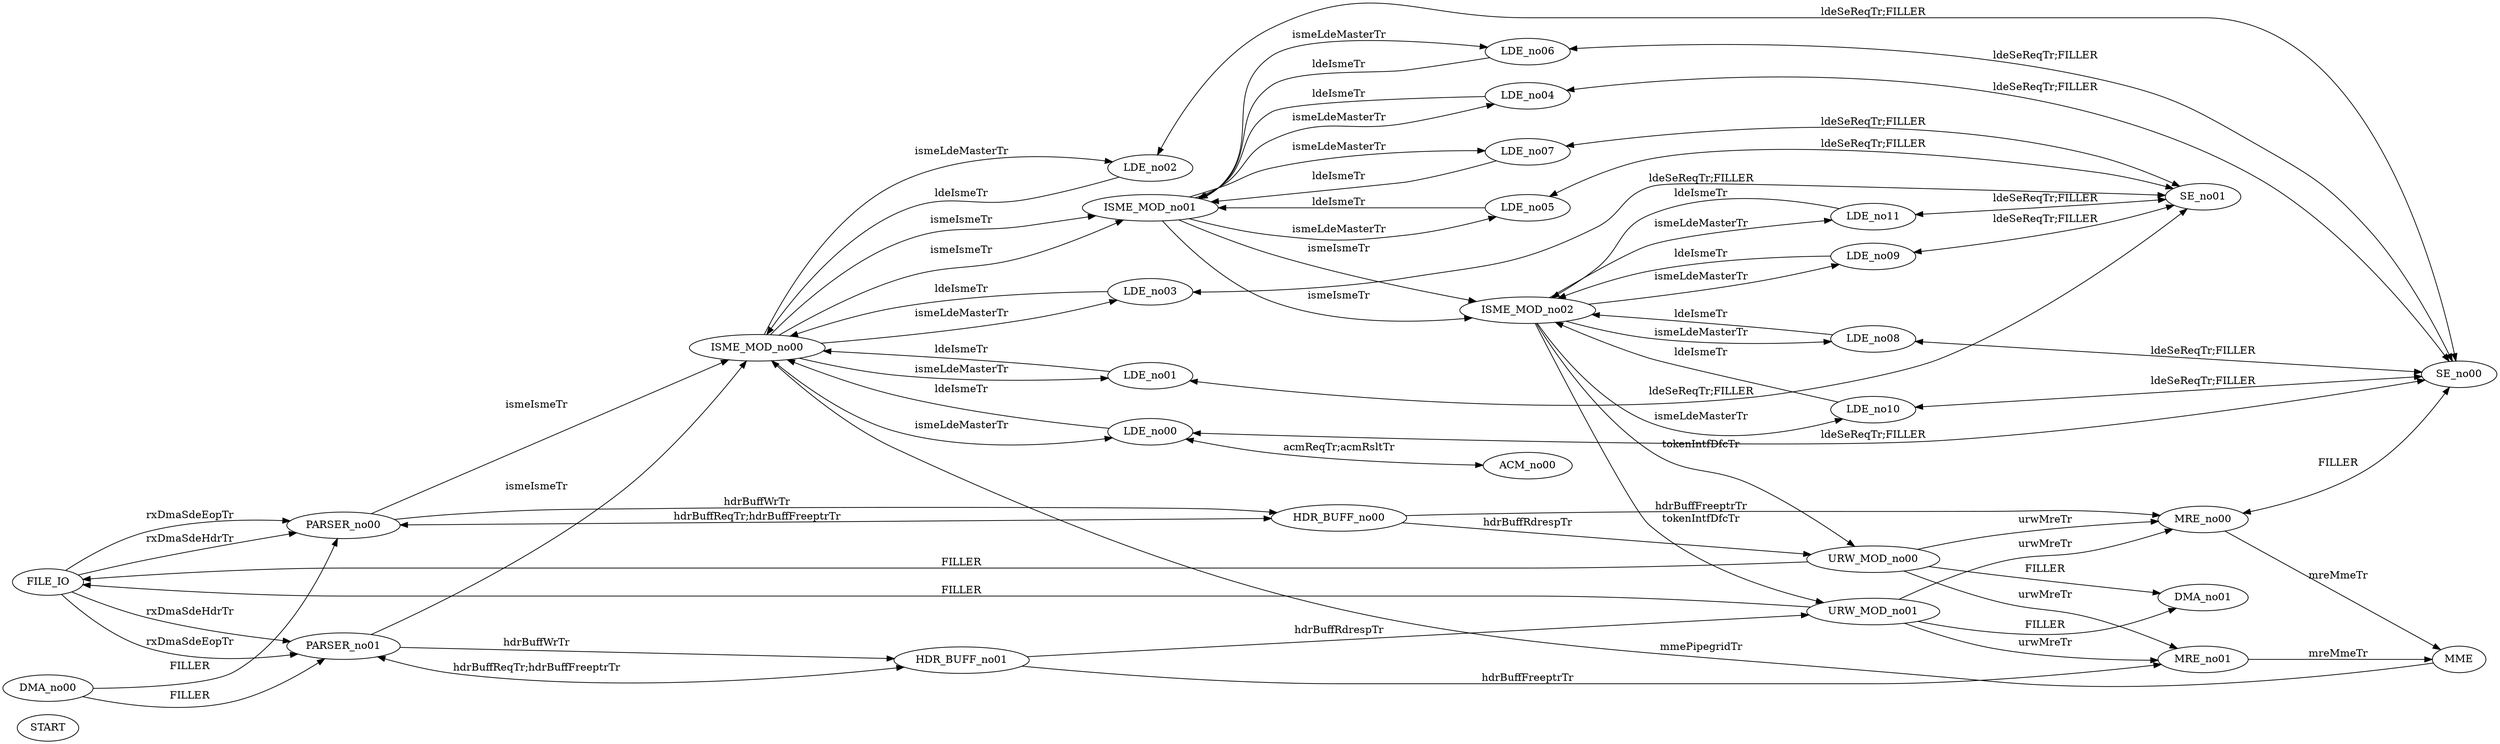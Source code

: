 digraph modules {
ranksep=2.0
weight=0.5
rankdir=LR
START    [image="thread.png"]
FILE_IO  [image="function.png"]
LDE_no00 [image="function.png"]
LDE_no01 [image="function.png"]
LDE_no02 [image="function.png"]
LDE_no03 [image="function.png"]
LDE_no04 [image="function.png"]
LDE_no05 [image="function.png"]
LDE_no06 [image="function.png"]
LDE_no07 [image="function.png"]
LDE_no08 [image="function.png"]
LDE_no09 [image="function.png"]
LDE_no10 [image="function.png"]
LDE_no11 [image="function.png"]
ISME_MOD_no00 [image="function.png"]
ISME_MOD_no01 [image="function.png"]
ISME_MOD_no02 [image="function.png"]
PARSER_no00 [image="function.png"]
PARSER_no01 [image="function.png"]
URW_MOD_no00 [image="function.png"]
URW_MOD_no01 [image="function.png"]
MRE_no00 [image="function.png"]
MRE_no01 [image="function.png"]
SE_no00 [image="function.png"]
SE_no01 [image="function.png"]
DMA_no00 [image="function.png"]
DMA_no01 [image="function.png"]
HDR_BUFF_no00 [image="function.png"]
HDR_BUFF_no01 [image="function.png"]
MME [image="function.png"]
ACM_no00 [image="function.png"]

FILE_IO -> PARSER_no00 [label="rxDmaSdeHdrTr"]
FILE_IO -> PARSER_no01 [label="rxDmaSdeHdrTr"]
FILE_IO -> PARSER_no00 [label="rxDmaSdeEopTr"]
FILE_IO -> PARSER_no01 [label="rxDmaSdeEopTr"]

DMA_no00 -> PARSER_no00 [label="FILLER"]
DMA_no00 -> PARSER_no01 [label="FILLER"]
PARSER_no00 -> ISME_MOD_no00 [label="ismeIsmeTr"]
PARSER_no01 -> ISME_MOD_no00 [label="ismeIsmeTr"]
PARSER_no00 -> HDR_BUFF_no00 [label="hdrBuffReqTr;hdrBuffFreeptrTr",dir=both]
PARSER_no00 -> HDR_BUFF_no00 [label="hdrBuffWrTr"]
PARSER_no01 -> HDR_BUFF_no01 [label="hdrBuffReqTr;hdrBuffFreeptrTr",dir=both]
PARSER_no01 -> HDR_BUFF_no01 [label="hdrBuffWrTr"]

ISME_MOD_no00 -> LDE_no00 [label="ismeLdeMasterTr"]
LDE_no00 -> ISME_MOD_no00 [label="ldeIsmeTr"]

ISME_MOD_no00 -> LDE_no01 [label="ismeLdeMasterTr"]
LDE_no01 -> ISME_MOD_no00 [label="ldeIsmeTr"]

ISME_MOD_no00 -> LDE_no02 [label="ismeLdeMasterTr"]
LDE_no02 -> ISME_MOD_no00 [label="ldeIsmeTr"]

ISME_MOD_no00 -> LDE_no03 [label="ismeLdeMasterTr"]
LDE_no03 -> ISME_MOD_no00 [label="ldeIsmeTr"]

ISME_MOD_no01 -> LDE_no04 [label="ismeLdeMasterTr"]
LDE_no04 -> ISME_MOD_no01 [label="ldeIsmeTr"]

ISME_MOD_no01 -> LDE_no05 [label="ismeLdeMasterTr"]
LDE_no05 -> ISME_MOD_no01 [label="ldeIsmeTr"]

ISME_MOD_no01 -> LDE_no06 [label="ismeLdeMasterTr"]
LDE_no06 -> ISME_MOD_no01 [label="ldeIsmeTr"]

ISME_MOD_no01 -> LDE_no07 [label="ismeLdeMasterTr"]
LDE_no07 -> ISME_MOD_no01 [label="ldeIsmeTr"]

ISME_MOD_no02 -> LDE_no08 [label="ismeLdeMasterTr"]
LDE_no08 -> ISME_MOD_no02 [label="ldeIsmeTr"]

ISME_MOD_no02 -> LDE_no09 [label="ismeLdeMasterTr"]
LDE_no09 -> ISME_MOD_no02 [label="ldeIsmeTr"]

ISME_MOD_no02 -> LDE_no10 [label="ismeLdeMasterTr"]
LDE_no10 -> ISME_MOD_no02 [label="ldeIsmeTr"]

ISME_MOD_no02 -> LDE_no11 [label="ismeLdeMasterTr"]
LDE_no11 -> ISME_MOD_no02 [label="ldeIsmeTr"]

ISME_MOD_no00 -> ISME_MOD_no01 [label="ismeIsmeTr"]
ISME_MOD_no00 -> ISME_MOD_no01 [label="ismeIsmeTr"]
ISME_MOD_no01 -> ISME_MOD_no02 [label="ismeIsmeTr"]
ISME_MOD_no01 -> ISME_MOD_no02 [label="ismeIsmeTr"]

ISME_MOD_no02 -> URW_MOD_no00 [label="tokenIntfDfcTr"]
ISME_MOD_no02 -> URW_MOD_no01 [label="tokenIntfDfcTr"]

// Figure out: SE responds with two transactions
LDE_no00 -> SE_no00 [dir="both",label="ldeSeReqTr;FILLER"]
LDE_no01 -> SE_no01 [dir="both",label="ldeSeReqTr;FILLER"]
LDE_no02 -> SE_no00 [dir="both",label="ldeSeReqTr;FILLER"]
LDE_no03 -> SE_no01 [dir="both",label="ldeSeReqTr;FILLER"]
LDE_no04 -> SE_no00 [dir="both",label="ldeSeReqTr;FILLER"]
LDE_no05 -> SE_no01 [dir="both",label="ldeSeReqTr;FILLER"]
LDE_no06 -> SE_no00 [dir="both",label="ldeSeReqTr;FILLER"]
LDE_no07 -> SE_no01 [dir="both",label="ldeSeReqTr;FILLER"]
LDE_no08 -> SE_no00 [dir="both",label="ldeSeReqTr;FILLER"]
LDE_no09 -> SE_no01 [dir="both",label="ldeSeReqTr;FILLER"]
LDE_no10 -> SE_no00 [dir="both",label="ldeSeReqTr;FILLER"]
LDE_no11 -> SE_no01 [dir="both",label="ldeSeReqTr;FILLER"]

LDE_no00 -> ACM_no00 [dir="both",label="acmReqTr;acmRsltTr"]

URW_MOD_no00 -> MRE_no00 [label="urwMreTr"]
URW_MOD_no00 -> MRE_no01 [label="urwMreTr"]
URW_MOD_no01 -> MRE_no00 [label="urwMreTr"]
URW_MOD_no01 -> MRE_no01 [label="urwMreTr"]

HDR_BUFF_no00 -> URW_MOD_no00 [label="hdrBuffRdrespTr"]
HDR_BUFF_no01 -> URW_MOD_no01 [label="hdrBuffRdrespTr"]

HDR_BUFF_no00 -> MRE_no00 [label="hdrBuffFreeptrTr"]
HDR_BUFF_no01 -> MRE_no01 [label="hdrBuffFreeptrTr"]

MRE_no00 -> MME [label="mreMmeTr"]
MRE_no01 -> MME [label="mreMmeTr"]

MME -> ISME_MOD_no00 [label="mmePipegridTr"]

MRE_no00 -> SE_no00 [dir="both" label="FILLER"]
URW_MOD_no00 -> DMA_no01 [label="FILLER"]
URW_MOD_no01 -> DMA_no01 [label="FILLER"]
URW_MOD_no00 -> FILE_IO [label="FILLER"]
URW_MOD_no01 -> FILE_IO [label="FILLER"]
}
